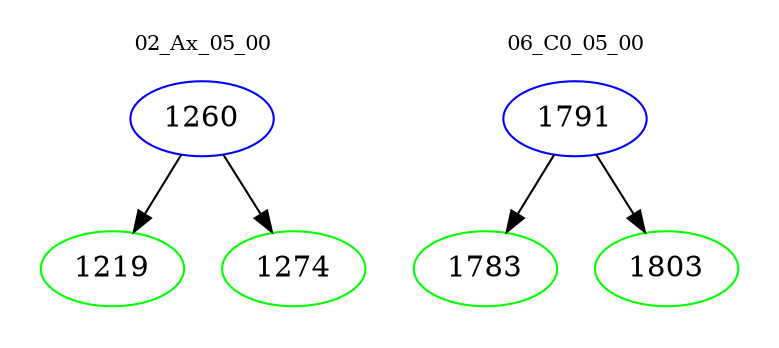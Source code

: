 digraph{
subgraph cluster_0 {
color = white
label = "02_Ax_05_00";
fontsize=10;
T0_1260 [label="1260", color="blue"]
T0_1260 -> T0_1219 [color="black"]
T0_1219 [label="1219", color="green"]
T0_1260 -> T0_1274 [color="black"]
T0_1274 [label="1274", color="green"]
}
subgraph cluster_1 {
color = white
label = "06_C0_05_00";
fontsize=10;
T1_1791 [label="1791", color="blue"]
T1_1791 -> T1_1783 [color="black"]
T1_1783 [label="1783", color="green"]
T1_1791 -> T1_1803 [color="black"]
T1_1803 [label="1803", color="green"]
}
}
